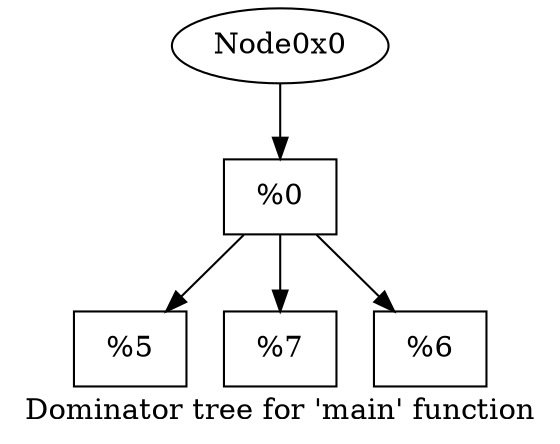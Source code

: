 digraph "Dominator tree for 'main' function" {
	label="Dominator tree for 'main' function";

	Node0x55931839c9d0 [shape=record,label="{%0}"];
	Node0x0 -> Node0x55931839c9d0;
	Node0x55931839c980 [shape=record,label="{%5}"];
	Node0x55931839c9d0 -> Node0x55931839c980;
	Node0x55931839eec0 [shape=record,label="{%7}"];
	Node0x55931839c9d0 -> Node0x55931839eec0;
	Node0x55931839c8e0 [shape=record,label="{%6}"];
	Node0x55931839c9d0 -> Node0x55931839c8e0;
}
